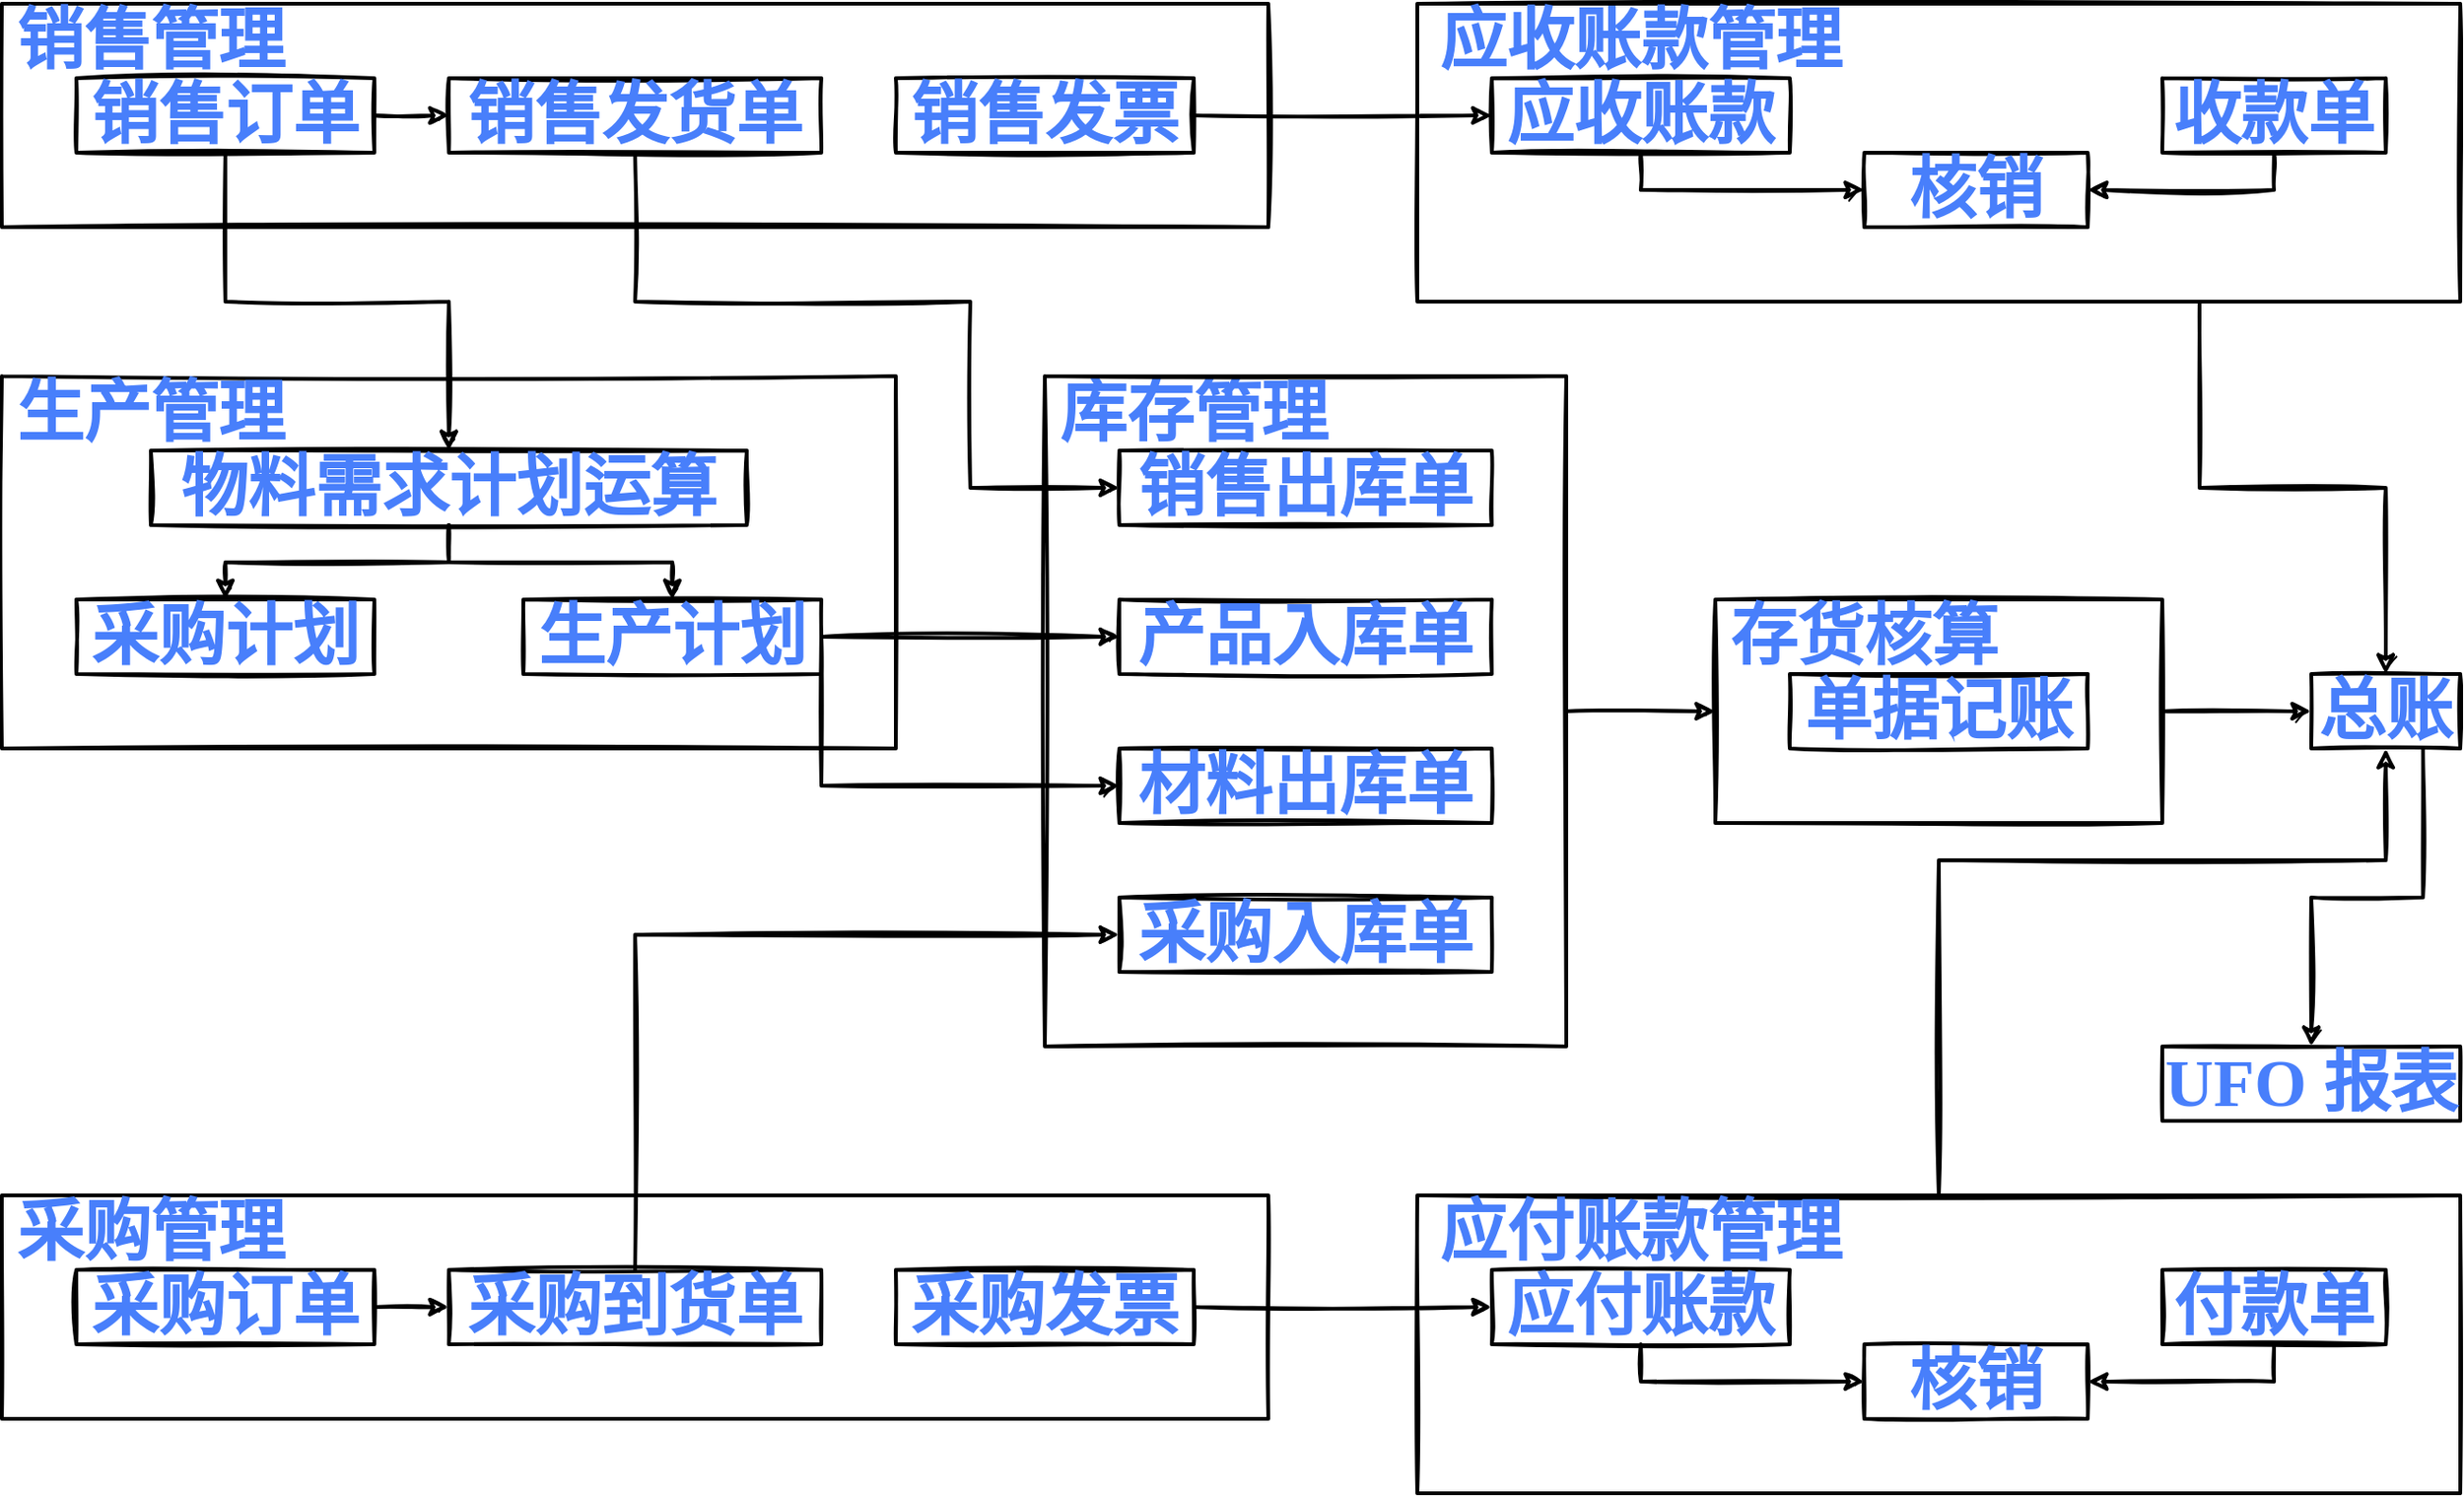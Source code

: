 <mxfile version="17.4.2" type="device"><diagram id="-L8WuSjWAHocL4CMXoqn" name="Page-1"><mxGraphModel dx="1968" dy="1205" grid="1" gridSize="10" guides="1" tooltips="1" connect="1" arrows="1" fold="1" page="1" pageScale="1" pageWidth="1600" pageHeight="900" math="0" shadow="0"><root><mxCell id="0"/><mxCell id="1" parent="0"/><mxCell id="ckcv5ae7KodhPaF2gZG2-73" value="" style="group" vertex="1" connectable="0" parent="1"><mxGeometry x="80" y="80" width="1320" height="800" as="geometry"/></mxCell><mxCell id="ckcv5ae7KodhPaF2gZG2-70" style="edgeStyle=orthogonalEdgeStyle;rounded=0;sketch=1;orthogonalLoop=1;jettySize=auto;html=1;exitX=0.75;exitY=1;exitDx=0;exitDy=0;entryX=0.5;entryY=0;entryDx=0;entryDy=0;fontFamily=FZJingLeiS-R-GB;fontSize=36;fontColor=#487FFB;strokeWidth=2;" edge="1" parent="ckcv5ae7KodhPaF2gZG2-73" source="ckcv5ae7KodhPaF2gZG2-49" target="ckcv5ae7KodhPaF2gZG2-50"><mxGeometry relative="1" as="geometry"/></mxCell><mxCell id="ckcv5ae7KodhPaF2gZG2-71" style="edgeStyle=orthogonalEdgeStyle;rounded=0;sketch=1;orthogonalLoop=1;jettySize=auto;html=1;exitX=0.5;exitY=0;exitDx=0;exitDy=0;fontFamily=FZJingLeiS-R-GB;fontSize=36;fontColor=#487FFB;strokeWidth=2;" edge="1" parent="ckcv5ae7KodhPaF2gZG2-73" source="ckcv5ae7KodhPaF2gZG2-52" target="ckcv5ae7KodhPaF2gZG2-49"><mxGeometry relative="1" as="geometry"><Array as="points"><mxPoint x="1040" y="460"/><mxPoint x="1280" y="460"/></Array></mxGeometry></mxCell><mxCell id="ckcv5ae7KodhPaF2gZG2-74" value="" style="group" vertex="1" connectable="0" parent="ckcv5ae7KodhPaF2gZG2-73"><mxGeometry x="760" y="560" width="560" height="240" as="geometry"/></mxCell><mxCell id="ckcv5ae7KodhPaF2gZG2-50" value="&lt;font color=&quot;#487ffb&quot; face=&quot;FZJingLeiS-R-GB&quot;&gt;&lt;span style=&quot;font-size: 36px&quot;&gt;&lt;b&gt;UFO 报表&lt;/b&gt;&lt;/span&gt;&lt;/font&gt;" style="rounded=0;whiteSpace=wrap;html=1;sketch=1;strokeWidth=2;fillColor=none;" vertex="1" parent="ckcv5ae7KodhPaF2gZG2-74"><mxGeometry x="400" width="160" height="40" as="geometry"/></mxCell><mxCell id="ckcv5ae7KodhPaF2gZG2-51" value="" style="group" vertex="1" connectable="0" parent="ckcv5ae7KodhPaF2gZG2-74"><mxGeometry y="80" width="560" height="160" as="geometry"/></mxCell><mxCell id="ckcv5ae7KodhPaF2gZG2-52" value="" style="rounded=0;whiteSpace=wrap;html=1;sketch=1;strokeWidth=2;fillColor=none;align=left;" vertex="1" parent="ckcv5ae7KodhPaF2gZG2-51"><mxGeometry width="560" height="160" as="geometry"/></mxCell><mxCell id="ckcv5ae7KodhPaF2gZG2-53" style="edgeStyle=orthogonalEdgeStyle;rounded=0;sketch=1;orthogonalLoop=1;jettySize=auto;html=1;exitX=0.5;exitY=1;exitDx=0;exitDy=0;entryX=0;entryY=0.5;entryDx=0;entryDy=0;fontFamily=FZJingLeiS-R-GB;fontSize=36;fontColor=#487FFB;strokeWidth=2;" edge="1" parent="ckcv5ae7KodhPaF2gZG2-51" source="ckcv5ae7KodhPaF2gZG2-54" target="ckcv5ae7KodhPaF2gZG2-55"><mxGeometry relative="1" as="geometry"/></mxCell><mxCell id="ckcv5ae7KodhPaF2gZG2-54" value="&lt;font face=&quot;FZJingLeiS-R-GB&quot; style=&quot;font-size: 36px&quot; color=&quot;#487ffb&quot;&gt;&lt;b&gt;应付账款&lt;/b&gt;&lt;/font&gt;" style="rounded=0;whiteSpace=wrap;html=1;sketch=1;strokeWidth=2;fillColor=none;" vertex="1" parent="ckcv5ae7KodhPaF2gZG2-51"><mxGeometry x="40" y="40" width="160" height="40" as="geometry"/></mxCell><mxCell id="ckcv5ae7KodhPaF2gZG2-55" value="&lt;font face=&quot;FZJingLeiS-R-GB&quot; style=&quot;font-size: 36px&quot; color=&quot;#487ffb&quot;&gt;&lt;b&gt;核销&lt;/b&gt;&lt;/font&gt;" style="rounded=0;whiteSpace=wrap;html=1;sketch=1;strokeWidth=2;fillColor=none;" vertex="1" parent="ckcv5ae7KodhPaF2gZG2-51"><mxGeometry x="240" y="80" width="120" height="40" as="geometry"/></mxCell><mxCell id="ckcv5ae7KodhPaF2gZG2-56" style="edgeStyle=orthogonalEdgeStyle;rounded=0;sketch=1;orthogonalLoop=1;jettySize=auto;html=1;exitX=0.5;exitY=1;exitDx=0;exitDy=0;entryX=1;entryY=0.5;entryDx=0;entryDy=0;fontFamily=FZJingLeiS-R-GB;fontSize=36;fontColor=#487FFB;strokeWidth=2;" edge="1" parent="ckcv5ae7KodhPaF2gZG2-51" source="ckcv5ae7KodhPaF2gZG2-57" target="ckcv5ae7KodhPaF2gZG2-55"><mxGeometry relative="1" as="geometry"/></mxCell><mxCell id="ckcv5ae7KodhPaF2gZG2-57" value="&lt;font face=&quot;FZJingLeiS-R-GB&quot; style=&quot;font-size: 36px&quot; color=&quot;#487ffb&quot;&gt;&lt;b&gt;付款单&lt;/b&gt;&lt;/font&gt;" style="rounded=0;whiteSpace=wrap;html=1;sketch=1;strokeWidth=2;fillColor=none;" vertex="1" parent="ckcv5ae7KodhPaF2gZG2-51"><mxGeometry x="400" y="40" width="120" height="40" as="geometry"/></mxCell><mxCell id="ckcv5ae7KodhPaF2gZG2-58" value="&lt;b&gt;应付账款管理&lt;/b&gt;" style="text;html=1;strokeColor=none;fillColor=none;align=center;verticalAlign=middle;whiteSpace=wrap;rounded=0;sketch=1;fontFamily=FZJingLeiS-R-GB;fontSize=36;fontColor=#487FFB;" vertex="1" parent="ckcv5ae7KodhPaF2gZG2-51"><mxGeometry width="240" height="40" as="geometry"/></mxCell><mxCell id="ckcv5ae7KodhPaF2gZG2-75" value="" style="group" vertex="1" connectable="0" parent="ckcv5ae7KodhPaF2gZG2-73"><mxGeometry y="480" width="800" height="280" as="geometry"/></mxCell><mxCell id="ckcv5ae7KodhPaF2gZG2-31" value="&lt;font face=&quot;FZJingLeiS-R-GB&quot; style=&quot;font-size: 36px&quot; color=&quot;#487ffb&quot;&gt;&lt;b&gt;采购入库单&lt;/b&gt;&lt;/font&gt;" style="rounded=0;whiteSpace=wrap;html=1;sketch=1;strokeWidth=2;fillColor=none;" vertex="1" parent="ckcv5ae7KodhPaF2gZG2-75"><mxGeometry x="600" width="200" height="40" as="geometry"/></mxCell><mxCell id="ckcv5ae7KodhPaF2gZG2-36" value="" style="group" vertex="1" connectable="0" parent="ckcv5ae7KodhPaF2gZG2-75"><mxGeometry y="160" width="680" height="120" as="geometry"/></mxCell><mxCell id="ckcv5ae7KodhPaF2gZG2-37" value="&lt;font face=&quot;FZJingLeiS-R-GB&quot; style=&quot;font-size: 36px&quot; color=&quot;#487ffb&quot;&gt;&lt;b&gt;&lt;br&gt;&lt;/b&gt;&lt;/font&gt;" style="rounded=0;whiteSpace=wrap;html=1;sketch=1;strokeWidth=2;fillColor=none;align=left;" vertex="1" parent="ckcv5ae7KodhPaF2gZG2-36"><mxGeometry width="680" height="120" as="geometry"/></mxCell><mxCell id="ckcv5ae7KodhPaF2gZG2-38" style="edgeStyle=orthogonalEdgeStyle;rounded=0;orthogonalLoop=1;jettySize=auto;html=1;exitX=1;exitY=0.5;exitDx=0;exitDy=0;entryX=0;entryY=0.5;entryDx=0;entryDy=0;fontFamily=FZJingLeiS-R-GB;fontSize=36;fontColor=#487FFB;sketch=1;strokeWidth=2;" edge="1" parent="ckcv5ae7KodhPaF2gZG2-36" source="ckcv5ae7KodhPaF2gZG2-39" target="ckcv5ae7KodhPaF2gZG2-40"><mxGeometry relative="1" as="geometry"/></mxCell><mxCell id="ckcv5ae7KodhPaF2gZG2-39" value="&lt;font face=&quot;FZJingLeiS-R-GB&quot; style=&quot;font-size: 36px&quot; color=&quot;#487ffb&quot;&gt;&lt;b&gt;采购订单&lt;/b&gt;&lt;/font&gt;" style="rounded=0;whiteSpace=wrap;html=1;sketch=1;strokeWidth=2;fillColor=none;" vertex="1" parent="ckcv5ae7KodhPaF2gZG2-36"><mxGeometry x="40" y="40" width="160" height="40" as="geometry"/></mxCell><mxCell id="ckcv5ae7KodhPaF2gZG2-40" value="&lt;font face=&quot;FZJingLeiS-R-GB&quot; style=&quot;font-size: 36px&quot; color=&quot;#487ffb&quot;&gt;&lt;b&gt;采购到货单&lt;/b&gt;&lt;/font&gt;" style="rounded=0;whiteSpace=wrap;html=1;sketch=1;strokeWidth=2;fillColor=none;" vertex="1" parent="ckcv5ae7KodhPaF2gZG2-36"><mxGeometry x="240" y="40" width="200" height="40" as="geometry"/></mxCell><mxCell id="ckcv5ae7KodhPaF2gZG2-41" value="&lt;font face=&quot;FZJingLeiS-R-GB&quot; style=&quot;font-size: 36px&quot; color=&quot;#487ffb&quot;&gt;&lt;b&gt;采购发票&lt;/b&gt;&lt;/font&gt;" style="rounded=0;whiteSpace=wrap;html=1;sketch=1;strokeWidth=2;fillColor=none;" vertex="1" parent="ckcv5ae7KodhPaF2gZG2-36"><mxGeometry x="480" y="40" width="160" height="40" as="geometry"/></mxCell><mxCell id="ckcv5ae7KodhPaF2gZG2-42" value="&lt;b&gt;采购管理&lt;/b&gt;" style="text;html=1;strokeColor=none;fillColor=none;align=center;verticalAlign=middle;whiteSpace=wrap;rounded=0;sketch=1;fontFamily=FZJingLeiS-R-GB;fontSize=36;fontColor=#487FFB;" vertex="1" parent="ckcv5ae7KodhPaF2gZG2-36"><mxGeometry width="160" height="40" as="geometry"/></mxCell><mxCell id="ckcv5ae7KodhPaF2gZG2-63" style="edgeStyle=orthogonalEdgeStyle;rounded=0;sketch=1;orthogonalLoop=1;jettySize=auto;html=1;exitX=0.5;exitY=0;exitDx=0;exitDy=0;entryX=0;entryY=0.5;entryDx=0;entryDy=0;fontFamily=FZJingLeiS-R-GB;fontSize=36;fontColor=#487FFB;strokeWidth=2;" edge="1" parent="ckcv5ae7KodhPaF2gZG2-75" source="ckcv5ae7KodhPaF2gZG2-40" target="ckcv5ae7KodhPaF2gZG2-31"><mxGeometry relative="1" as="geometry"/></mxCell><mxCell id="ckcv5ae7KodhPaF2gZG2-68" style="edgeStyle=orthogonalEdgeStyle;rounded=0;sketch=1;orthogonalLoop=1;jettySize=auto;html=1;exitX=1;exitY=0.5;exitDx=0;exitDy=0;fontFamily=FZJingLeiS-R-GB;fontSize=36;fontColor=#487FFB;strokeWidth=2;" edge="1" parent="ckcv5ae7KodhPaF2gZG2-73" source="ckcv5ae7KodhPaF2gZG2-41" target="ckcv5ae7KodhPaF2gZG2-54"><mxGeometry relative="1" as="geometry"/></mxCell><mxCell id="ckcv5ae7KodhPaF2gZG2-76" value="" style="group" vertex="1" connectable="0" parent="ckcv5ae7KodhPaF2gZG2-73"><mxGeometry x="560" width="760" height="440" as="geometry"/></mxCell><mxCell id="ckcv5ae7KodhPaF2gZG2-11" value="" style="group" vertex="1" connectable="0" parent="ckcv5ae7KodhPaF2gZG2-76"><mxGeometry x="200" width="560" height="160" as="geometry"/></mxCell><mxCell id="ckcv5ae7KodhPaF2gZG2-9" value="" style="rounded=0;whiteSpace=wrap;html=1;sketch=1;strokeWidth=2;fillColor=none;align=left;" vertex="1" parent="ckcv5ae7KodhPaF2gZG2-11"><mxGeometry width="560" height="160" as="geometry"/></mxCell><mxCell id="ckcv5ae7KodhPaF2gZG2-15" style="edgeStyle=orthogonalEdgeStyle;rounded=0;sketch=1;orthogonalLoop=1;jettySize=auto;html=1;exitX=0.5;exitY=1;exitDx=0;exitDy=0;entryX=0;entryY=0.5;entryDx=0;entryDy=0;fontFamily=FZJingLeiS-R-GB;fontSize=36;fontColor=#487FFB;strokeWidth=2;" edge="1" parent="ckcv5ae7KodhPaF2gZG2-11" source="ckcv5ae7KodhPaF2gZG2-6" target="ckcv5ae7KodhPaF2gZG2-7"><mxGeometry relative="1" as="geometry"/></mxCell><mxCell id="ckcv5ae7KodhPaF2gZG2-6" value="&lt;font face=&quot;FZJingLeiS-R-GB&quot; style=&quot;font-size: 36px&quot; color=&quot;#487ffb&quot;&gt;&lt;b&gt;应收账款&lt;/b&gt;&lt;/font&gt;" style="rounded=0;whiteSpace=wrap;html=1;sketch=1;strokeWidth=2;fillColor=none;" vertex="1" parent="ckcv5ae7KodhPaF2gZG2-11"><mxGeometry x="40" y="40" width="160" height="40" as="geometry"/></mxCell><mxCell id="ckcv5ae7KodhPaF2gZG2-7" value="&lt;font face=&quot;FZJingLeiS-R-GB&quot; style=&quot;font-size: 36px&quot; color=&quot;#487ffb&quot;&gt;&lt;b&gt;核销&lt;/b&gt;&lt;/font&gt;" style="rounded=0;whiteSpace=wrap;html=1;sketch=1;strokeWidth=2;fillColor=none;" vertex="1" parent="ckcv5ae7KodhPaF2gZG2-11"><mxGeometry x="240" y="80" width="120" height="40" as="geometry"/></mxCell><mxCell id="ckcv5ae7KodhPaF2gZG2-16" style="edgeStyle=orthogonalEdgeStyle;rounded=0;sketch=1;orthogonalLoop=1;jettySize=auto;html=1;exitX=0.5;exitY=1;exitDx=0;exitDy=0;entryX=1;entryY=0.5;entryDx=0;entryDy=0;fontFamily=FZJingLeiS-R-GB;fontSize=36;fontColor=#487FFB;strokeWidth=2;" edge="1" parent="ckcv5ae7KodhPaF2gZG2-11" source="ckcv5ae7KodhPaF2gZG2-8" target="ckcv5ae7KodhPaF2gZG2-7"><mxGeometry relative="1" as="geometry"/></mxCell><mxCell id="ckcv5ae7KodhPaF2gZG2-8" value="&lt;font face=&quot;FZJingLeiS-R-GB&quot; style=&quot;font-size: 36px&quot; color=&quot;#487ffb&quot;&gt;&lt;b&gt;收款单&lt;/b&gt;&lt;/font&gt;" style="rounded=0;whiteSpace=wrap;html=1;sketch=1;strokeWidth=2;fillColor=none;" vertex="1" parent="ckcv5ae7KodhPaF2gZG2-11"><mxGeometry x="400" y="40" width="120" height="40" as="geometry"/></mxCell><mxCell id="ckcv5ae7KodhPaF2gZG2-35" value="&lt;b&gt;应收账款管理&lt;/b&gt;" style="text;html=1;strokeColor=none;fillColor=none;align=center;verticalAlign=middle;whiteSpace=wrap;rounded=0;sketch=1;fontFamily=FZJingLeiS-R-GB;fontSize=36;fontColor=#487FFB;" vertex="1" parent="ckcv5ae7KodhPaF2gZG2-11"><mxGeometry width="240" height="40" as="geometry"/></mxCell><mxCell id="ckcv5ae7KodhPaF2gZG2-27" value="&lt;font face=&quot;FZJingLeiS-R-GB&quot; style=&quot;font-size: 36px&quot; color=&quot;#487ffb&quot;&gt;&lt;b&gt;销售出库单&lt;/b&gt;&lt;/font&gt;" style="rounded=0;whiteSpace=wrap;html=1;sketch=1;strokeWidth=2;fillColor=none;" vertex="1" parent="ckcv5ae7KodhPaF2gZG2-76"><mxGeometry x="40" y="240" width="200" height="40" as="geometry"/></mxCell><mxCell id="ckcv5ae7KodhPaF2gZG2-29" value="&lt;font face=&quot;FZJingLeiS-R-GB&quot; style=&quot;font-size: 36px&quot; color=&quot;#487ffb&quot;&gt;&lt;b&gt;产品入库单&lt;/b&gt;&lt;/font&gt;" style="rounded=0;whiteSpace=wrap;html=1;sketch=1;strokeWidth=2;fillColor=none;" vertex="1" parent="ckcv5ae7KodhPaF2gZG2-76"><mxGeometry x="40" y="320" width="200" height="40" as="geometry"/></mxCell><mxCell id="ckcv5ae7KodhPaF2gZG2-30" value="&lt;font face=&quot;FZJingLeiS-R-GB&quot; style=&quot;font-size: 36px&quot; color=&quot;#487ffb&quot;&gt;&lt;b&gt;材料出库单&lt;/b&gt;&lt;/font&gt;" style="rounded=0;whiteSpace=wrap;html=1;sketch=1;strokeWidth=2;fillColor=none;" vertex="1" parent="ckcv5ae7KodhPaF2gZG2-76"><mxGeometry x="40" y="400" width="200" height="40" as="geometry"/></mxCell><mxCell id="ckcv5ae7KodhPaF2gZG2-32" value="&lt;b&gt;库存管理&lt;/b&gt;" style="text;html=1;strokeColor=none;fillColor=none;align=center;verticalAlign=middle;whiteSpace=wrap;rounded=0;sketch=1;fontFamily=FZJingLeiS-R-GB;fontSize=36;fontColor=#487FFB;" vertex="1" parent="ckcv5ae7KodhPaF2gZG2-76"><mxGeometry y="200" width="160" height="40" as="geometry"/></mxCell><mxCell id="ckcv5ae7KodhPaF2gZG2-43" value="&lt;font face=&quot;FZJingLeiS-R-GB&quot; style=&quot;font-size: 36px&quot; color=&quot;#487ffb&quot;&gt;&lt;b&gt;&lt;br&gt;&lt;/b&gt;&lt;/font&gt;" style="rounded=0;whiteSpace=wrap;html=1;sketch=1;strokeWidth=2;fillColor=none;align=left;" vertex="1" parent="ckcv5ae7KodhPaF2gZG2-76"><mxGeometry x="360" y="320" width="240" height="120" as="geometry"/></mxCell><mxCell id="ckcv5ae7KodhPaF2gZG2-44" value="&lt;font face=&quot;FZJingLeiS-R-GB&quot; style=&quot;font-size: 36px&quot; color=&quot;#487ffb&quot;&gt;&lt;b&gt;单据记账&lt;/b&gt;&lt;/font&gt;" style="rounded=0;whiteSpace=wrap;html=1;sketch=1;strokeWidth=2;fillColor=none;" vertex="1" parent="ckcv5ae7KodhPaF2gZG2-76"><mxGeometry x="400" y="360" width="160" height="40" as="geometry"/></mxCell><mxCell id="ckcv5ae7KodhPaF2gZG2-48" value="&lt;b&gt;存货核算&lt;/b&gt;" style="text;html=1;strokeColor=none;fillColor=none;align=center;verticalAlign=middle;whiteSpace=wrap;rounded=0;sketch=1;fontFamily=FZJingLeiS-R-GB;fontSize=36;fontColor=#487FFB;" vertex="1" parent="ckcv5ae7KodhPaF2gZG2-76"><mxGeometry x="360" y="320" width="160" height="40" as="geometry"/></mxCell><mxCell id="ckcv5ae7KodhPaF2gZG2-49" value="&lt;font color=&quot;#487ffb&quot; face=&quot;FZJingLeiS-R-GB&quot;&gt;&lt;span style=&quot;font-size: 36px&quot;&gt;&lt;b&gt;总账&lt;/b&gt;&lt;/span&gt;&lt;/font&gt;" style="rounded=0;whiteSpace=wrap;html=1;sketch=1;strokeWidth=2;fillColor=none;" vertex="1" parent="ckcv5ae7KodhPaF2gZG2-76"><mxGeometry x="680" y="360" width="80" height="40" as="geometry"/></mxCell><mxCell id="ckcv5ae7KodhPaF2gZG2-65" style="edgeStyle=orthogonalEdgeStyle;rounded=0;sketch=1;orthogonalLoop=1;jettySize=auto;html=1;exitX=1;exitY=0.5;exitDx=0;exitDy=0;entryX=0;entryY=0.5;entryDx=0;entryDy=0;fontFamily=FZJingLeiS-R-GB;fontSize=36;fontColor=#487FFB;strokeWidth=2;" edge="1" parent="ckcv5ae7KodhPaF2gZG2-76" source="ckcv5ae7KodhPaF2gZG2-43" target="ckcv5ae7KodhPaF2gZG2-49"><mxGeometry relative="1" as="geometry"/></mxCell><mxCell id="ckcv5ae7KodhPaF2gZG2-67" style="edgeStyle=orthogonalEdgeStyle;rounded=0;sketch=1;orthogonalLoop=1;jettySize=auto;html=1;exitX=0.75;exitY=1;exitDx=0;exitDy=0;entryX=0.5;entryY=0;entryDx=0;entryDy=0;fontFamily=FZJingLeiS-R-GB;fontSize=36;fontColor=#487FFB;strokeWidth=2;" edge="1" parent="ckcv5ae7KodhPaF2gZG2-76" source="ckcv5ae7KodhPaF2gZG2-9" target="ckcv5ae7KodhPaF2gZG2-49"><mxGeometry relative="1" as="geometry"/></mxCell><mxCell id="ckcv5ae7KodhPaF2gZG2-77" value="" style="group" vertex="1" connectable="0" parent="ckcv5ae7KodhPaF2gZG2-73"><mxGeometry width="840" height="560" as="geometry"/></mxCell><mxCell id="ckcv5ae7KodhPaF2gZG2-10" value="&lt;font face=&quot;FZJingLeiS-R-GB&quot; style=&quot;font-size: 36px&quot; color=&quot;#487ffb&quot;&gt;&lt;b&gt;&lt;br&gt;&lt;/b&gt;&lt;/font&gt;" style="rounded=0;whiteSpace=wrap;html=1;sketch=1;strokeWidth=2;fillColor=none;align=left;" vertex="1" parent="ckcv5ae7KodhPaF2gZG2-77"><mxGeometry y="200" width="480" height="200" as="geometry"/></mxCell><mxCell id="ckcv5ae7KodhPaF2gZG2-12" value="" style="group" vertex="1" connectable="0" parent="ckcv5ae7KodhPaF2gZG2-77"><mxGeometry width="680" height="120" as="geometry"/></mxCell><mxCell id="ckcv5ae7KodhPaF2gZG2-5" value="&lt;font face=&quot;FZJingLeiS-R-GB&quot; style=&quot;font-size: 36px&quot; color=&quot;#487ffb&quot;&gt;&lt;b&gt;&lt;br&gt;&lt;/b&gt;&lt;/font&gt;" style="rounded=0;whiteSpace=wrap;html=1;sketch=1;strokeWidth=2;fillColor=none;align=left;" vertex="1" parent="ckcv5ae7KodhPaF2gZG2-12"><mxGeometry width="680" height="120" as="geometry"/></mxCell><mxCell id="ckcv5ae7KodhPaF2gZG2-14" style="edgeStyle=orthogonalEdgeStyle;rounded=0;orthogonalLoop=1;jettySize=auto;html=1;exitX=1;exitY=0.5;exitDx=0;exitDy=0;entryX=0;entryY=0.5;entryDx=0;entryDy=0;fontFamily=FZJingLeiS-R-GB;fontSize=36;fontColor=#487FFB;sketch=1;strokeWidth=2;" edge="1" parent="ckcv5ae7KodhPaF2gZG2-12" source="ckcv5ae7KodhPaF2gZG2-1" target="ckcv5ae7KodhPaF2gZG2-3"><mxGeometry relative="1" as="geometry"/></mxCell><mxCell id="ckcv5ae7KodhPaF2gZG2-1" value="&lt;font face=&quot;FZJingLeiS-R-GB&quot; style=&quot;font-size: 36px&quot; color=&quot;#487ffb&quot;&gt;&lt;b&gt;销售订单&lt;/b&gt;&lt;/font&gt;" style="rounded=0;whiteSpace=wrap;html=1;sketch=1;strokeWidth=2;fillColor=none;" vertex="1" parent="ckcv5ae7KodhPaF2gZG2-12"><mxGeometry x="40" y="40" width="160" height="40" as="geometry"/></mxCell><mxCell id="ckcv5ae7KodhPaF2gZG2-3" value="&lt;font face=&quot;FZJingLeiS-R-GB&quot; style=&quot;font-size: 36px&quot; color=&quot;#487ffb&quot;&gt;&lt;b&gt;销售发货单&lt;/b&gt;&lt;/font&gt;" style="rounded=0;whiteSpace=wrap;html=1;sketch=1;strokeWidth=2;fillColor=none;" vertex="1" parent="ckcv5ae7KodhPaF2gZG2-12"><mxGeometry x="240" y="40" width="200" height="40" as="geometry"/></mxCell><mxCell id="ckcv5ae7KodhPaF2gZG2-4" value="&lt;font face=&quot;FZJingLeiS-R-GB&quot; style=&quot;font-size: 36px&quot; color=&quot;#487ffb&quot;&gt;&lt;b&gt;销售发票&lt;/b&gt;&lt;/font&gt;" style="rounded=0;whiteSpace=wrap;html=1;sketch=1;strokeWidth=2;fillColor=none;" vertex="1" parent="ckcv5ae7KodhPaF2gZG2-12"><mxGeometry x="480" y="40" width="160" height="40" as="geometry"/></mxCell><mxCell id="ckcv5ae7KodhPaF2gZG2-34" value="&lt;b&gt;销售管理&lt;/b&gt;" style="text;html=1;strokeColor=none;fillColor=none;align=center;verticalAlign=middle;whiteSpace=wrap;rounded=0;sketch=1;fontFamily=FZJingLeiS-R-GB;fontSize=36;fontColor=#487FFB;" vertex="1" parent="ckcv5ae7KodhPaF2gZG2-12"><mxGeometry width="160" height="40" as="geometry"/></mxCell><mxCell id="ckcv5ae7KodhPaF2gZG2-18" value="&lt;font face=&quot;FZJingLeiS-R-GB&quot; style=&quot;font-size: 36px&quot; color=&quot;#487ffb&quot;&gt;&lt;b&gt;采购计划&lt;/b&gt;&lt;/font&gt;" style="rounded=0;whiteSpace=wrap;html=1;sketch=1;strokeWidth=2;fillColor=none;" vertex="1" parent="ckcv5ae7KodhPaF2gZG2-77"><mxGeometry x="40" y="320" width="160" height="40" as="geometry"/></mxCell><mxCell id="ckcv5ae7KodhPaF2gZG2-21" style="edgeStyle=orthogonalEdgeStyle;rounded=0;sketch=1;orthogonalLoop=1;jettySize=auto;html=1;exitX=0.5;exitY=1;exitDx=0;exitDy=0;fontFamily=FZJingLeiS-R-GB;fontSize=36;fontColor=#487FFB;strokeWidth=2;" edge="1" parent="ckcv5ae7KodhPaF2gZG2-77" source="ckcv5ae7KodhPaF2gZG2-19" target="ckcv5ae7KodhPaF2gZG2-18"><mxGeometry relative="1" as="geometry"/></mxCell><mxCell id="ckcv5ae7KodhPaF2gZG2-19" value="&lt;font face=&quot;FZJingLeiS-R-GB&quot; style=&quot;font-size: 36px&quot; color=&quot;#487ffb&quot;&gt;&lt;b&gt;物料需求计划运算&lt;/b&gt;&lt;/font&gt;" style="rounded=0;whiteSpace=wrap;html=1;sketch=1;strokeWidth=2;fillColor=none;" vertex="1" parent="ckcv5ae7KodhPaF2gZG2-77"><mxGeometry x="80" y="240" width="320" height="40" as="geometry"/></mxCell><mxCell id="ckcv5ae7KodhPaF2gZG2-20" value="&lt;font face=&quot;FZJingLeiS-R-GB&quot; style=&quot;font-size: 36px&quot; color=&quot;#487ffb&quot;&gt;&lt;b&gt;生产计划&lt;/b&gt;&lt;/font&gt;" style="rounded=0;whiteSpace=wrap;html=1;sketch=1;strokeWidth=2;fillColor=none;" vertex="1" parent="ckcv5ae7KodhPaF2gZG2-77"><mxGeometry x="280" y="320" width="160" height="40" as="geometry"/></mxCell><mxCell id="ckcv5ae7KodhPaF2gZG2-22" style="edgeStyle=orthogonalEdgeStyle;rounded=0;sketch=1;orthogonalLoop=1;jettySize=auto;html=1;exitX=0.5;exitY=1;exitDx=0;exitDy=0;entryX=0.5;entryY=0;entryDx=0;entryDy=0;fontFamily=FZJingLeiS-R-GB;fontSize=36;fontColor=#487FFB;strokeWidth=2;" edge="1" parent="ckcv5ae7KodhPaF2gZG2-77" source="ckcv5ae7KodhPaF2gZG2-19" target="ckcv5ae7KodhPaF2gZG2-20"><mxGeometry relative="1" as="geometry"/></mxCell><mxCell id="ckcv5ae7KodhPaF2gZG2-23" value="&lt;font face=&quot;FZJingLeiS-R-GB&quot; style=&quot;font-size: 36px&quot; color=&quot;#487ffb&quot;&gt;&lt;b&gt;&lt;br&gt;&lt;/b&gt;&lt;/font&gt;" style="rounded=0;whiteSpace=wrap;html=1;sketch=1;strokeWidth=2;fillColor=none;align=left;" vertex="1" parent="ckcv5ae7KodhPaF2gZG2-77"><mxGeometry x="560" y="200" width="280" height="360" as="geometry"/></mxCell><mxCell id="ckcv5ae7KodhPaF2gZG2-61" style="edgeStyle=orthogonalEdgeStyle;rounded=0;sketch=1;orthogonalLoop=1;jettySize=auto;html=1;exitX=1;exitY=0.5;exitDx=0;exitDy=0;entryX=0;entryY=0.5;entryDx=0;entryDy=0;fontFamily=FZJingLeiS-R-GB;fontSize=36;fontColor=#487FFB;strokeWidth=2;" edge="1" parent="ckcv5ae7KodhPaF2gZG2-77" source="ckcv5ae7KodhPaF2gZG2-20" target="ckcv5ae7KodhPaF2gZG2-29"><mxGeometry relative="1" as="geometry"/></mxCell><mxCell id="ckcv5ae7KodhPaF2gZG2-33" value="&lt;b&gt;生产管理&lt;/b&gt;" style="text;html=1;strokeColor=none;fillColor=none;align=center;verticalAlign=middle;whiteSpace=wrap;rounded=0;sketch=1;fontFamily=FZJingLeiS-R-GB;fontSize=36;fontColor=#487FFB;" vertex="1" parent="ckcv5ae7KodhPaF2gZG2-77"><mxGeometry y="200" width="160" height="40" as="geometry"/></mxCell><mxCell id="ckcv5ae7KodhPaF2gZG2-62" style="edgeStyle=orthogonalEdgeStyle;rounded=0;sketch=1;orthogonalLoop=1;jettySize=auto;html=1;exitX=1;exitY=0.5;exitDx=0;exitDy=0;entryX=0;entryY=0.5;entryDx=0;entryDy=0;fontFamily=FZJingLeiS-R-GB;fontSize=36;fontColor=#487FFB;strokeWidth=2;" edge="1" parent="ckcv5ae7KodhPaF2gZG2-77" source="ckcv5ae7KodhPaF2gZG2-20" target="ckcv5ae7KodhPaF2gZG2-30"><mxGeometry relative="1" as="geometry"><Array as="points"><mxPoint x="440" y="420"/></Array></mxGeometry></mxCell><mxCell id="ckcv5ae7KodhPaF2gZG2-59" style="edgeStyle=orthogonalEdgeStyle;rounded=0;sketch=1;orthogonalLoop=1;jettySize=auto;html=1;exitX=0.5;exitY=1;exitDx=0;exitDy=0;entryX=0.5;entryY=0;entryDx=0;entryDy=0;fontFamily=FZJingLeiS-R-GB;fontSize=36;fontColor=#487FFB;strokeWidth=2;" edge="1" parent="ckcv5ae7KodhPaF2gZG2-77" source="ckcv5ae7KodhPaF2gZG2-1" target="ckcv5ae7KodhPaF2gZG2-19"><mxGeometry relative="1" as="geometry"/></mxCell><mxCell id="ckcv5ae7KodhPaF2gZG2-60" style="edgeStyle=orthogonalEdgeStyle;rounded=0;sketch=1;orthogonalLoop=1;jettySize=auto;html=1;exitX=0.5;exitY=1;exitDx=0;exitDy=0;entryX=0;entryY=0.5;entryDx=0;entryDy=0;fontFamily=FZJingLeiS-R-GB;fontSize=36;fontColor=#487FFB;strokeWidth=2;" edge="1" parent="ckcv5ae7KodhPaF2gZG2-77" source="ckcv5ae7KodhPaF2gZG2-3" target="ckcv5ae7KodhPaF2gZG2-27"><mxGeometry relative="1" as="geometry"><Array as="points"><mxPoint x="340" y="160"/><mxPoint x="520" y="160"/><mxPoint x="520" y="260"/></Array></mxGeometry></mxCell><mxCell id="ckcv5ae7KodhPaF2gZG2-17" style="edgeStyle=orthogonalEdgeStyle;rounded=0;sketch=1;orthogonalLoop=1;jettySize=auto;html=1;exitX=1;exitY=0.5;exitDx=0;exitDy=0;entryX=0;entryY=0.5;entryDx=0;entryDy=0;fontFamily=FZJingLeiS-R-GB;fontSize=36;fontColor=#487FFB;strokeWidth=2;" edge="1" parent="ckcv5ae7KodhPaF2gZG2-73" source="ckcv5ae7KodhPaF2gZG2-4" target="ckcv5ae7KodhPaF2gZG2-6"><mxGeometry relative="1" as="geometry"/></mxCell><mxCell id="ckcv5ae7KodhPaF2gZG2-64" style="edgeStyle=orthogonalEdgeStyle;rounded=0;sketch=1;orthogonalLoop=1;jettySize=auto;html=1;exitX=1;exitY=0.5;exitDx=0;exitDy=0;entryX=0;entryY=0.5;entryDx=0;entryDy=0;fontFamily=FZJingLeiS-R-GB;fontSize=36;fontColor=#487FFB;strokeWidth=2;" edge="1" parent="ckcv5ae7KodhPaF2gZG2-73" source="ckcv5ae7KodhPaF2gZG2-23" target="ckcv5ae7KodhPaF2gZG2-43"><mxGeometry relative="1" as="geometry"/></mxCell></root></mxGraphModel></diagram></mxfile>